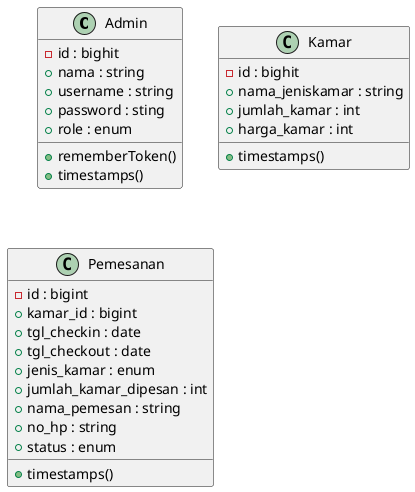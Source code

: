 @startuml DiagramClassHotel

class Admin {
 -id : bighit
 +nama : string
 +username : string
 +password : sting
 +role : enum
 +rememberToken()
 +timestamps()
}

class Kamar{
  -id : bighit
  +nama_jeniskamar : string
  +jumlah_kamar : int
  +harga_kamar : int
  +timestamps()
}

class Pemesanan{
  -id : bigint
  +kamar_id : bigint
  +tgl_checkin : date
  +tgl_checkout : date
  +jenis_kamar : enum
  +jumlah_kamar_dipesan : int
  +nama_pemesan : string
  +no_hp : string
  +status : enum 
  +timestamps()
}
@enduml